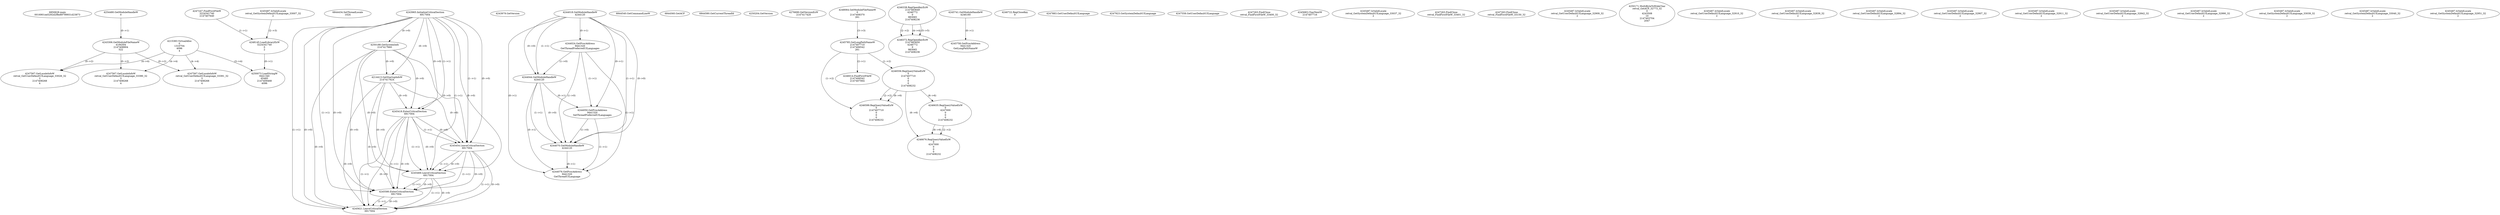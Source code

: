 // Global SCDG with merge call
digraph {
	0 [label="6850628.main
0016901ee5292d2f8e89799931d23873"]
	1 [label="4254480.GetModuleHandleW
0"]
	2 [label="6844434.SetThreadLocale
1024"]
	3 [label="4243965.InitializeCriticalSection
6917004"]
	4 [label="4243979.GetVersion
"]
	5 [label="4244018.GetModuleHandleW
4244120"]
	6 [label="4244024.GetProcAddress
9441320
GetThreadPreferredUILanguages"]
	5 -> 6 [label="(0-->1)"]
	7 [label="4244044.GetModuleHandleW
4244120"]
	5 -> 7 [label="(1-->1)"]
	5 -> 7 [label="(0-->0)"]
	6 -> 7 [label="(1-->0)"]
	8 [label="4244050.GetProcAddress
9441320
SetThreadPreferredUILanguages"]
	5 -> 8 [label="(0-->1)"]
	6 -> 8 [label="(1-->1)"]
	7 -> 8 [label="(0-->1)"]
	9 [label="4244070.GetModuleHandleW
4244120"]
	5 -> 9 [label="(1-->1)"]
	7 -> 9 [label="(1-->1)"]
	5 -> 9 [label="(0-->0)"]
	6 -> 9 [label="(1-->0)"]
	7 -> 9 [label="(0-->0)"]
	8 -> 9 [label="(1-->0)"]
	10 [label="4244076.GetProcAddress
9441320
GetThreadUILanguage"]
	5 -> 10 [label="(0-->1)"]
	6 -> 10 [label="(1-->1)"]
	7 -> 10 [label="(0-->1)"]
	8 -> 10 [label="(1-->1)"]
	9 -> 10 [label="(0-->1)"]
	11 [label="4250188.GetSystemInfo
2147417660"]
	3 -> 11 [label="(0-->0)"]
	12 [label="6844540.GetCommandLineW
"]
	13 [label="4214413.GetStartupInfoW
2147417624"]
	3 -> 13 [label="(0-->0)"]
	11 -> 13 [label="(0-->0)"]
	14 [label="6844560.GetACP
"]
	15 [label="6844580.GetCurrentThreadId
"]
	16 [label="4250204.GetVersion
"]
	17 [label="4276690.GetVersionExW
2147417420"]
	18 [label="4243306.GetModuleFileNameW
4194304
2147408904
522"]
	1 -> 18 [label="(0-->1)"]
	19 [label="4248064.GetModuleFileNameW
0
2147408370
261"]
	20 [label="4215383.VirtualAlloc
0
1310704
4096
4"]
	21 [label="4246338.RegOpenKeyExW
2147483649
4246772
0
983065
2147408236"]
	22 [label="4245741.GetModuleHandleW
4246160"]
	23 [label="4245758.GetProcAddress
9441320
GetLongPathNameW"]
	22 -> 23 [label="(0-->1)"]
	24 [label="4245785.GetLongPathNameW
2147407710
2147406542
261"]
	19 -> 24 [label="(3-->3)"]
	25 [label="4246556.RegQueryValueExW
0
2147407710
0
0
0
2147408232"]
	24 -> 25 [label="(1-->2)"]
	26 [label="4246635.RegQueryValueExW
0
4247000
0
0
0
2147408232"]
	25 -> 26 [label="(6-->6)"]
	27 [label="4246722.RegCloseKey
0"]
	28 [label="4247883.GetUserDefaultUILanguage
"]
	29 [label="4245418.EnterCriticalSection
6917004"]
	3 -> 29 [label="(1-->1)"]
	3 -> 29 [label="(0-->0)"]
	11 -> 29 [label="(0-->0)"]
	13 -> 29 [label="(0-->0)"]
	30 [label="4245454.LeaveCriticalSection
6917004"]
	3 -> 30 [label="(1-->1)"]
	29 -> 30 [label="(1-->1)"]
	3 -> 30 [label="(0-->0)"]
	11 -> 30 [label="(0-->0)"]
	13 -> 30 [label="(0-->0)"]
	29 -> 30 [label="(0-->0)"]
	31 [label="4247923.GetSystemDefaultUILanguage
"]
	32 [label="4245469.LeaveCriticalSection
6917004"]
	3 -> 32 [label="(1-->1)"]
	29 -> 32 [label="(1-->1)"]
	30 -> 32 [label="(1-->1)"]
	3 -> 32 [label="(0-->0)"]
	11 -> 32 [label="(0-->0)"]
	13 -> 32 [label="(0-->0)"]
	29 -> 32 [label="(0-->0)"]
	30 -> 32 [label="(0-->0)"]
	33 [label="4245487.IsValidLocale
retval_GetSystemDefaultUILanguage_33007_32
2"]
	34 [label="4245580.EnterCriticalSection
6917004"]
	3 -> 34 [label="(1-->1)"]
	29 -> 34 [label="(1-->1)"]
	30 -> 34 [label="(1-->1)"]
	32 -> 34 [label="(1-->1)"]
	3 -> 34 [label="(0-->0)"]
	11 -> 34 [label="(0-->0)"]
	13 -> 34 [label="(0-->0)"]
	29 -> 34 [label="(0-->0)"]
	30 -> 34 [label="(0-->0)"]
	32 -> 34 [label="(0-->0)"]
	35 [label="4245621.LeaveCriticalSection
6917004"]
	3 -> 35 [label="(1-->1)"]
	29 -> 35 [label="(1-->1)"]
	30 -> 35 [label="(1-->1)"]
	32 -> 35 [label="(1-->1)"]
	34 -> 35 [label="(1-->1)"]
	3 -> 35 [label="(0-->0)"]
	11 -> 35 [label="(0-->0)"]
	13 -> 35 [label="(0-->0)"]
	29 -> 35 [label="(0-->0)"]
	30 -> 35 [label="(0-->0)"]
	32 -> 35 [label="(0-->0)"]
	34 -> 35 [label="(0-->0)"]
	36 [label="4247558.GetUserDefaultUILanguage
"]
	37 [label="4247567.GetLocaleInfoW
retval_GetUserDefaultUILanguage_33390_32
3
2147408268
4"]
	18 -> 37 [label="(0-->2)"]
	20 -> 37 [label="(4-->4)"]
	38 [label="4247247.FindFirstFileW
3224341740
2147407640"]
	39 [label="4247263.FindClose
retval_FindFirstFileW_33400_32"]
	40 [label="4248145.LoadLibraryExW
3224341740
0
2"]
	38 -> 40 [label="(1-->1)"]
	33 -> 40 [label="(2-->3)"]
	41 [label="4250073.LoadStringW
9441340
65485
2147409468
4096"]
	40 -> 41 [label="(0-->1)"]
	20 -> 41 [label="(3-->4)"]
	42 [label="4245683.CharNextW
2147407716"]
	43 [label="4246014.FindFirstFileW
2147406542
2147407064"]
	24 -> 43 [label="(2-->1)"]
	44 [label="4246599.RegQueryValueExW
0
2147407710
0
0
0
2147408232"]
	24 -> 44 [label="(1-->2)"]
	25 -> 44 [label="(2-->2)"]
	25 -> 44 [label="(6-->6)"]
	45 [label="4245487.IsValidLocale
retval_GetSystemDefaultUILanguage_33037_32
2"]
	46 [label="4247567.GetLocaleInfoW
retval_GetUserDefaultUILanguage_33391_32
3
2147408268
4"]
	18 -> 46 [label="(0-->2)"]
	20 -> 46 [label="(4-->4)"]
	47 [label="4247263.FindClose
retval_FindFirstFileW_33401_32"]
	48 [label="4247567.GetLocaleInfoW
retval_GetUserDefaultUILanguage_33026_32
3
2147408268
4"]
	18 -> 48 [label="(0-->2)"]
	20 -> 48 [label="(4-->4)"]
	49 [label="4247263.FindClose
retval_FindFirstFileW_33150_32"]
	50 [label="4246372.RegOpenKeyExW
2147483650
4246772
0
983065
2147408236"]
	21 -> 50 [label="(2-->2)"]
	21 -> 50 [label="(4-->4)"]
	21 -> 50 [label="(5-->5)"]
	51 [label="4245487.IsValidLocale
retval_GetUserDefaultUILanguage_32909_32
2"]
	52 [label="4250171.MultiByteToWideChar
retval_GetACP_32773_32
0
4243508
10
2147403704
2047"]
	53 [label="4245487.IsValidLocale
retval_GetUserDefaultUILanguage_32910_32
2"]
	54 [label="4245487.IsValidLocale
retval_GetUserDefaultUILanguage_32839_32
2"]
	55 [label="4245487.IsValidLocale
retval_GetUserDefaultUILanguage_32894_32
2"]
	56 [label="4246676.RegQueryValueExW
0
4247000
0
0
0
2147408232"]
	26 -> 56 [label="(2-->2)"]
	25 -> 56 [label="(6-->6)"]
	26 -> 56 [label="(6-->6)"]
	57 [label="4245487.IsValidLocale
retval_GetUserDefaultUILanguage_32907_32
2"]
	58 [label="4245487.IsValidLocale
retval_GetUserDefaultUILanguage_32911_32
2"]
	59 [label="4245487.IsValidLocale
retval_GetUserDefaultUILanguage_32842_32
2"]
	60 [label="4245487.IsValidLocale
retval_GetUserDefaultUILanguage_32990_32
2"]
	61 [label="4245487.IsValidLocale
retval_GetSystemDefaultUILanguage_33039_32
2"]
	62 [label="4245487.IsValidLocale
retval_GetSystemDefaultUILanguage_33040_32
2"]
	63 [label="4245487.IsValidLocale
retval_GetSystemDefaultUILanguage_32951_32
2"]
}
